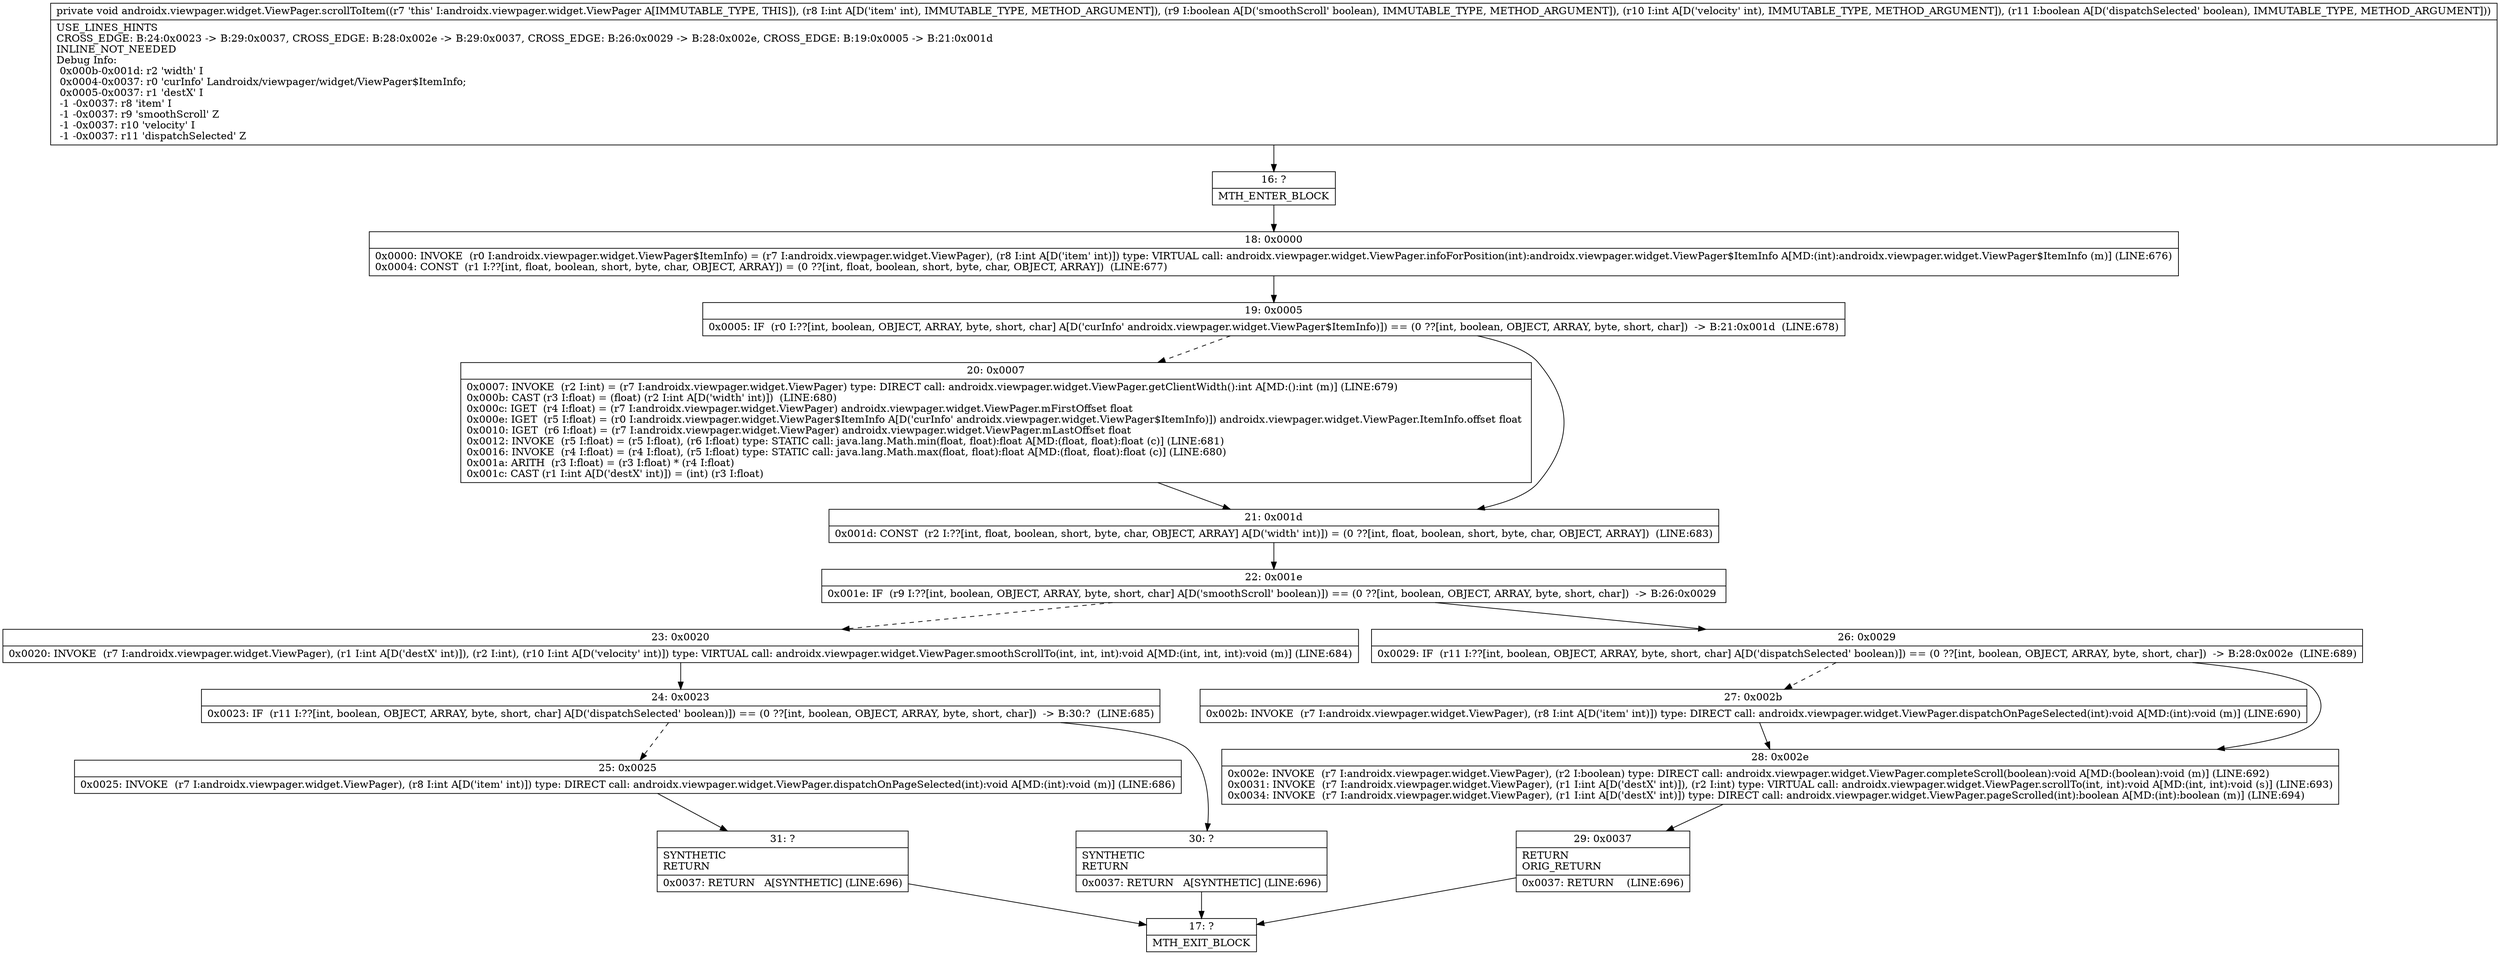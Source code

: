 digraph "CFG forandroidx.viewpager.widget.ViewPager.scrollToItem(IZIZ)V" {
Node_16 [shape=record,label="{16\:\ ?|MTH_ENTER_BLOCK\l}"];
Node_18 [shape=record,label="{18\:\ 0x0000|0x0000: INVOKE  (r0 I:androidx.viewpager.widget.ViewPager$ItemInfo) = (r7 I:androidx.viewpager.widget.ViewPager), (r8 I:int A[D('item' int)]) type: VIRTUAL call: androidx.viewpager.widget.ViewPager.infoForPosition(int):androidx.viewpager.widget.ViewPager$ItemInfo A[MD:(int):androidx.viewpager.widget.ViewPager$ItemInfo (m)] (LINE:676)\l0x0004: CONST  (r1 I:??[int, float, boolean, short, byte, char, OBJECT, ARRAY]) = (0 ??[int, float, boolean, short, byte, char, OBJECT, ARRAY])  (LINE:677)\l}"];
Node_19 [shape=record,label="{19\:\ 0x0005|0x0005: IF  (r0 I:??[int, boolean, OBJECT, ARRAY, byte, short, char] A[D('curInfo' androidx.viewpager.widget.ViewPager$ItemInfo)]) == (0 ??[int, boolean, OBJECT, ARRAY, byte, short, char])  \-\> B:21:0x001d  (LINE:678)\l}"];
Node_20 [shape=record,label="{20\:\ 0x0007|0x0007: INVOKE  (r2 I:int) = (r7 I:androidx.viewpager.widget.ViewPager) type: DIRECT call: androidx.viewpager.widget.ViewPager.getClientWidth():int A[MD:():int (m)] (LINE:679)\l0x000b: CAST (r3 I:float) = (float) (r2 I:int A[D('width' int)])  (LINE:680)\l0x000c: IGET  (r4 I:float) = (r7 I:androidx.viewpager.widget.ViewPager) androidx.viewpager.widget.ViewPager.mFirstOffset float \l0x000e: IGET  (r5 I:float) = (r0 I:androidx.viewpager.widget.ViewPager$ItemInfo A[D('curInfo' androidx.viewpager.widget.ViewPager$ItemInfo)]) androidx.viewpager.widget.ViewPager.ItemInfo.offset float \l0x0010: IGET  (r6 I:float) = (r7 I:androidx.viewpager.widget.ViewPager) androidx.viewpager.widget.ViewPager.mLastOffset float \l0x0012: INVOKE  (r5 I:float) = (r5 I:float), (r6 I:float) type: STATIC call: java.lang.Math.min(float, float):float A[MD:(float, float):float (c)] (LINE:681)\l0x0016: INVOKE  (r4 I:float) = (r4 I:float), (r5 I:float) type: STATIC call: java.lang.Math.max(float, float):float A[MD:(float, float):float (c)] (LINE:680)\l0x001a: ARITH  (r3 I:float) = (r3 I:float) * (r4 I:float) \l0x001c: CAST (r1 I:int A[D('destX' int)]) = (int) (r3 I:float) \l}"];
Node_21 [shape=record,label="{21\:\ 0x001d|0x001d: CONST  (r2 I:??[int, float, boolean, short, byte, char, OBJECT, ARRAY] A[D('width' int)]) = (0 ??[int, float, boolean, short, byte, char, OBJECT, ARRAY])  (LINE:683)\l}"];
Node_22 [shape=record,label="{22\:\ 0x001e|0x001e: IF  (r9 I:??[int, boolean, OBJECT, ARRAY, byte, short, char] A[D('smoothScroll' boolean)]) == (0 ??[int, boolean, OBJECT, ARRAY, byte, short, char])  \-\> B:26:0x0029 \l}"];
Node_23 [shape=record,label="{23\:\ 0x0020|0x0020: INVOKE  (r7 I:androidx.viewpager.widget.ViewPager), (r1 I:int A[D('destX' int)]), (r2 I:int), (r10 I:int A[D('velocity' int)]) type: VIRTUAL call: androidx.viewpager.widget.ViewPager.smoothScrollTo(int, int, int):void A[MD:(int, int, int):void (m)] (LINE:684)\l}"];
Node_24 [shape=record,label="{24\:\ 0x0023|0x0023: IF  (r11 I:??[int, boolean, OBJECT, ARRAY, byte, short, char] A[D('dispatchSelected' boolean)]) == (0 ??[int, boolean, OBJECT, ARRAY, byte, short, char])  \-\> B:30:?  (LINE:685)\l}"];
Node_25 [shape=record,label="{25\:\ 0x0025|0x0025: INVOKE  (r7 I:androidx.viewpager.widget.ViewPager), (r8 I:int A[D('item' int)]) type: DIRECT call: androidx.viewpager.widget.ViewPager.dispatchOnPageSelected(int):void A[MD:(int):void (m)] (LINE:686)\l}"];
Node_31 [shape=record,label="{31\:\ ?|SYNTHETIC\lRETURN\l|0x0037: RETURN   A[SYNTHETIC] (LINE:696)\l}"];
Node_17 [shape=record,label="{17\:\ ?|MTH_EXIT_BLOCK\l}"];
Node_30 [shape=record,label="{30\:\ ?|SYNTHETIC\lRETURN\l|0x0037: RETURN   A[SYNTHETIC] (LINE:696)\l}"];
Node_26 [shape=record,label="{26\:\ 0x0029|0x0029: IF  (r11 I:??[int, boolean, OBJECT, ARRAY, byte, short, char] A[D('dispatchSelected' boolean)]) == (0 ??[int, boolean, OBJECT, ARRAY, byte, short, char])  \-\> B:28:0x002e  (LINE:689)\l}"];
Node_27 [shape=record,label="{27\:\ 0x002b|0x002b: INVOKE  (r7 I:androidx.viewpager.widget.ViewPager), (r8 I:int A[D('item' int)]) type: DIRECT call: androidx.viewpager.widget.ViewPager.dispatchOnPageSelected(int):void A[MD:(int):void (m)] (LINE:690)\l}"];
Node_28 [shape=record,label="{28\:\ 0x002e|0x002e: INVOKE  (r7 I:androidx.viewpager.widget.ViewPager), (r2 I:boolean) type: DIRECT call: androidx.viewpager.widget.ViewPager.completeScroll(boolean):void A[MD:(boolean):void (m)] (LINE:692)\l0x0031: INVOKE  (r7 I:androidx.viewpager.widget.ViewPager), (r1 I:int A[D('destX' int)]), (r2 I:int) type: VIRTUAL call: androidx.viewpager.widget.ViewPager.scrollTo(int, int):void A[MD:(int, int):void (s)] (LINE:693)\l0x0034: INVOKE  (r7 I:androidx.viewpager.widget.ViewPager), (r1 I:int A[D('destX' int)]) type: DIRECT call: androidx.viewpager.widget.ViewPager.pageScrolled(int):boolean A[MD:(int):boolean (m)] (LINE:694)\l}"];
Node_29 [shape=record,label="{29\:\ 0x0037|RETURN\lORIG_RETURN\l|0x0037: RETURN    (LINE:696)\l}"];
MethodNode[shape=record,label="{private void androidx.viewpager.widget.ViewPager.scrollToItem((r7 'this' I:androidx.viewpager.widget.ViewPager A[IMMUTABLE_TYPE, THIS]), (r8 I:int A[D('item' int), IMMUTABLE_TYPE, METHOD_ARGUMENT]), (r9 I:boolean A[D('smoothScroll' boolean), IMMUTABLE_TYPE, METHOD_ARGUMENT]), (r10 I:int A[D('velocity' int), IMMUTABLE_TYPE, METHOD_ARGUMENT]), (r11 I:boolean A[D('dispatchSelected' boolean), IMMUTABLE_TYPE, METHOD_ARGUMENT]))  | USE_LINES_HINTS\lCROSS_EDGE: B:24:0x0023 \-\> B:29:0x0037, CROSS_EDGE: B:28:0x002e \-\> B:29:0x0037, CROSS_EDGE: B:26:0x0029 \-\> B:28:0x002e, CROSS_EDGE: B:19:0x0005 \-\> B:21:0x001d\lINLINE_NOT_NEEDED\lDebug Info:\l  0x000b\-0x001d: r2 'width' I\l  0x0004\-0x0037: r0 'curInfo' Landroidx\/viewpager\/widget\/ViewPager$ItemInfo;\l  0x0005\-0x0037: r1 'destX' I\l  \-1 \-0x0037: r8 'item' I\l  \-1 \-0x0037: r9 'smoothScroll' Z\l  \-1 \-0x0037: r10 'velocity' I\l  \-1 \-0x0037: r11 'dispatchSelected' Z\l}"];
MethodNode -> Node_16;Node_16 -> Node_18;
Node_18 -> Node_19;
Node_19 -> Node_20[style=dashed];
Node_19 -> Node_21;
Node_20 -> Node_21;
Node_21 -> Node_22;
Node_22 -> Node_23[style=dashed];
Node_22 -> Node_26;
Node_23 -> Node_24;
Node_24 -> Node_25[style=dashed];
Node_24 -> Node_30;
Node_25 -> Node_31;
Node_31 -> Node_17;
Node_30 -> Node_17;
Node_26 -> Node_27[style=dashed];
Node_26 -> Node_28;
Node_27 -> Node_28;
Node_28 -> Node_29;
Node_29 -> Node_17;
}

